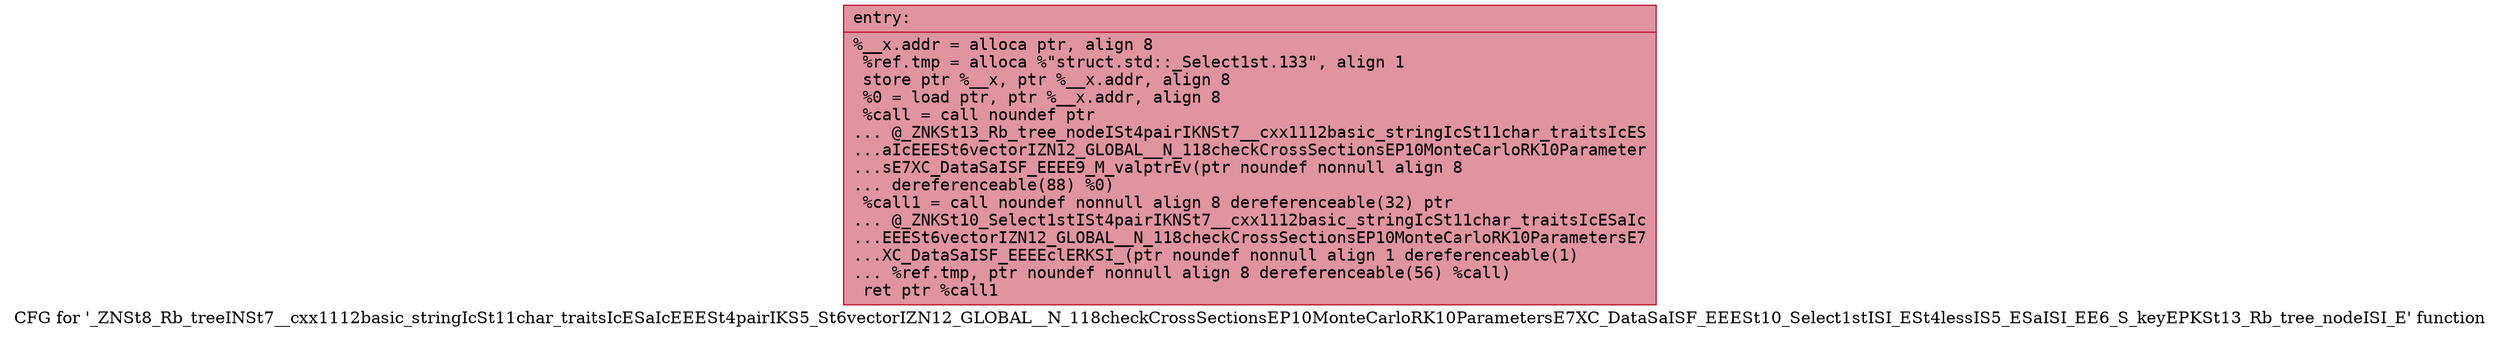 digraph "CFG for '_ZNSt8_Rb_treeINSt7__cxx1112basic_stringIcSt11char_traitsIcESaIcEEESt4pairIKS5_St6vectorIZN12_GLOBAL__N_118checkCrossSectionsEP10MonteCarloRK10ParametersE7XC_DataSaISF_EEESt10_Select1stISI_ESt4lessIS5_ESaISI_EE6_S_keyEPKSt13_Rb_tree_nodeISI_E' function" {
	label="CFG for '_ZNSt8_Rb_treeINSt7__cxx1112basic_stringIcSt11char_traitsIcESaIcEEESt4pairIKS5_St6vectorIZN12_GLOBAL__N_118checkCrossSectionsEP10MonteCarloRK10ParametersE7XC_DataSaISF_EEESt10_Select1stISI_ESt4lessIS5_ESaISI_EE6_S_keyEPKSt13_Rb_tree_nodeISI_E' function";

	Node0x55dab4926750 [shape=record,color="#b70d28ff", style=filled, fillcolor="#b70d2870" fontname="Courier",label="{entry:\l|  %__x.addr = alloca ptr, align 8\l  %ref.tmp = alloca %\"struct.std::_Select1st.133\", align 1\l  store ptr %__x, ptr %__x.addr, align 8\l  %0 = load ptr, ptr %__x.addr, align 8\l  %call = call noundef ptr\l... @_ZNKSt13_Rb_tree_nodeISt4pairIKNSt7__cxx1112basic_stringIcSt11char_traitsIcES\l...aIcEEESt6vectorIZN12_GLOBAL__N_118checkCrossSectionsEP10MonteCarloRK10Parameter\l...sE7XC_DataSaISF_EEEE9_M_valptrEv(ptr noundef nonnull align 8\l... dereferenceable(88) %0)\l  %call1 = call noundef nonnull align 8 dereferenceable(32) ptr\l... @_ZNKSt10_Select1stISt4pairIKNSt7__cxx1112basic_stringIcSt11char_traitsIcESaIc\l...EEESt6vectorIZN12_GLOBAL__N_118checkCrossSectionsEP10MonteCarloRK10ParametersE7\l...XC_DataSaISF_EEEEclERKSI_(ptr noundef nonnull align 1 dereferenceable(1)\l... %ref.tmp, ptr noundef nonnull align 8 dereferenceable(56) %call)\l  ret ptr %call1\l}"];
}
